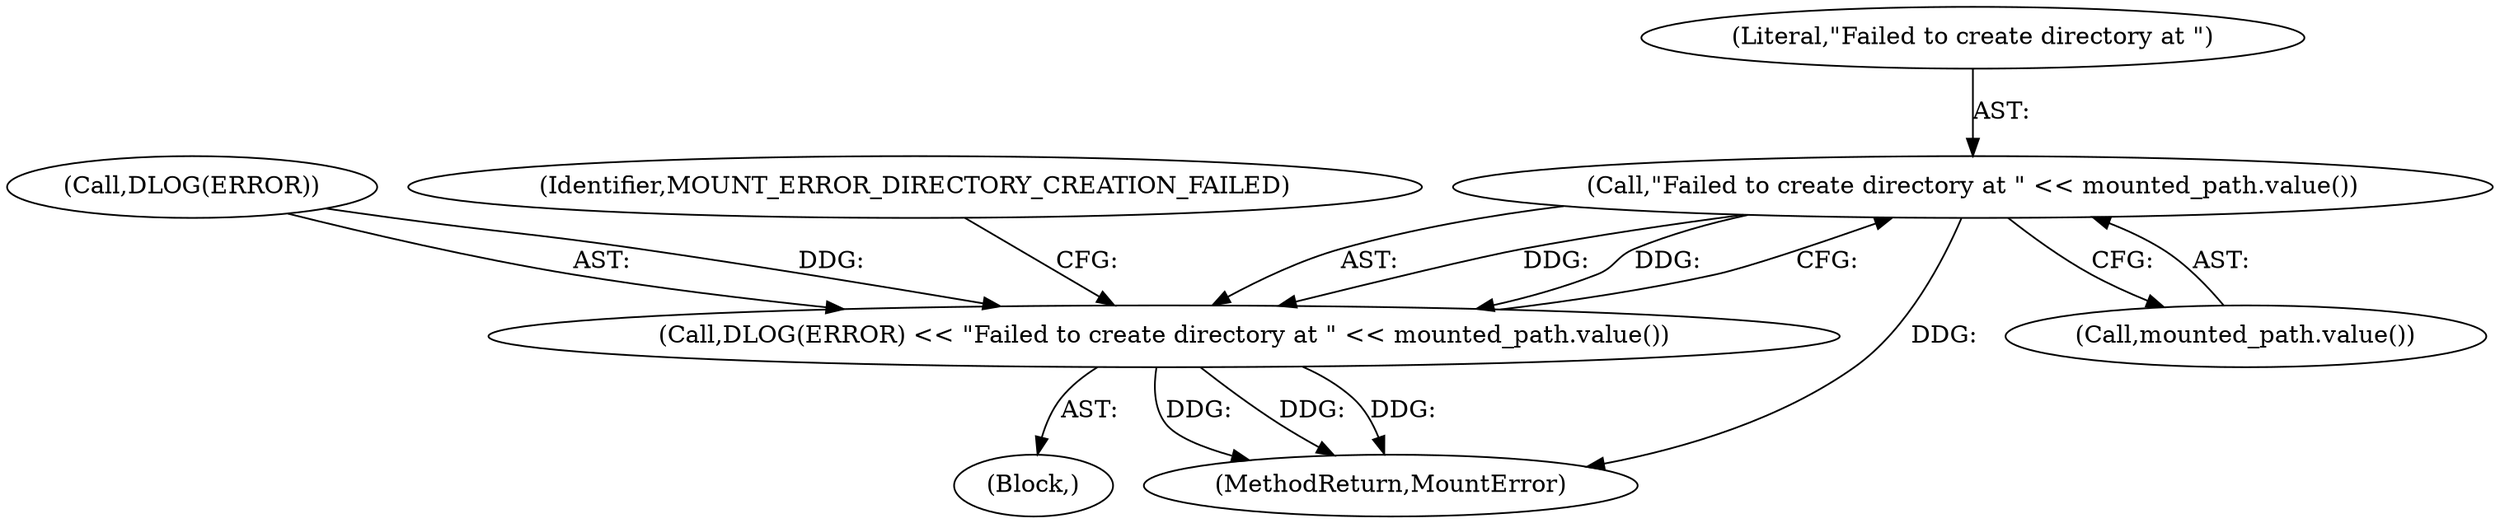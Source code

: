 digraph "0_Chrome_7e995b26a5a503adefc0ad40435f7e16a45434c2_2@API" {
"1000119" [label="(Call,\"Failed to create directory at \" << mounted_path.value())"];
"1000116" [label="(Call,DLOG(ERROR) << \"Failed to create directory at \" << mounted_path.value())"];
"1000115" [label="(Block,)"];
"1000117" [label="(Call,DLOG(ERROR))"];
"1000120" [label="(Literal,\"Failed to create directory at \")"];
"1000163" [label="(MethodReturn,MountError)"];
"1000119" [label="(Call,\"Failed to create directory at \" << mounted_path.value())"];
"1000121" [label="(Call,mounted_path.value())"];
"1000116" [label="(Call,DLOG(ERROR) << \"Failed to create directory at \" << mounted_path.value())"];
"1000123" [label="(Identifier,MOUNT_ERROR_DIRECTORY_CREATION_FAILED)"];
"1000119" -> "1000116"  [label="AST: "];
"1000119" -> "1000121"  [label="CFG: "];
"1000120" -> "1000119"  [label="AST: "];
"1000121" -> "1000119"  [label="AST: "];
"1000116" -> "1000119"  [label="CFG: "];
"1000119" -> "1000163"  [label="DDG: "];
"1000119" -> "1000116"  [label="DDG: "];
"1000119" -> "1000116"  [label="DDG: "];
"1000116" -> "1000115"  [label="AST: "];
"1000117" -> "1000116"  [label="AST: "];
"1000123" -> "1000116"  [label="CFG: "];
"1000116" -> "1000163"  [label="DDG: "];
"1000116" -> "1000163"  [label="DDG: "];
"1000116" -> "1000163"  [label="DDG: "];
"1000117" -> "1000116"  [label="DDG: "];
}
